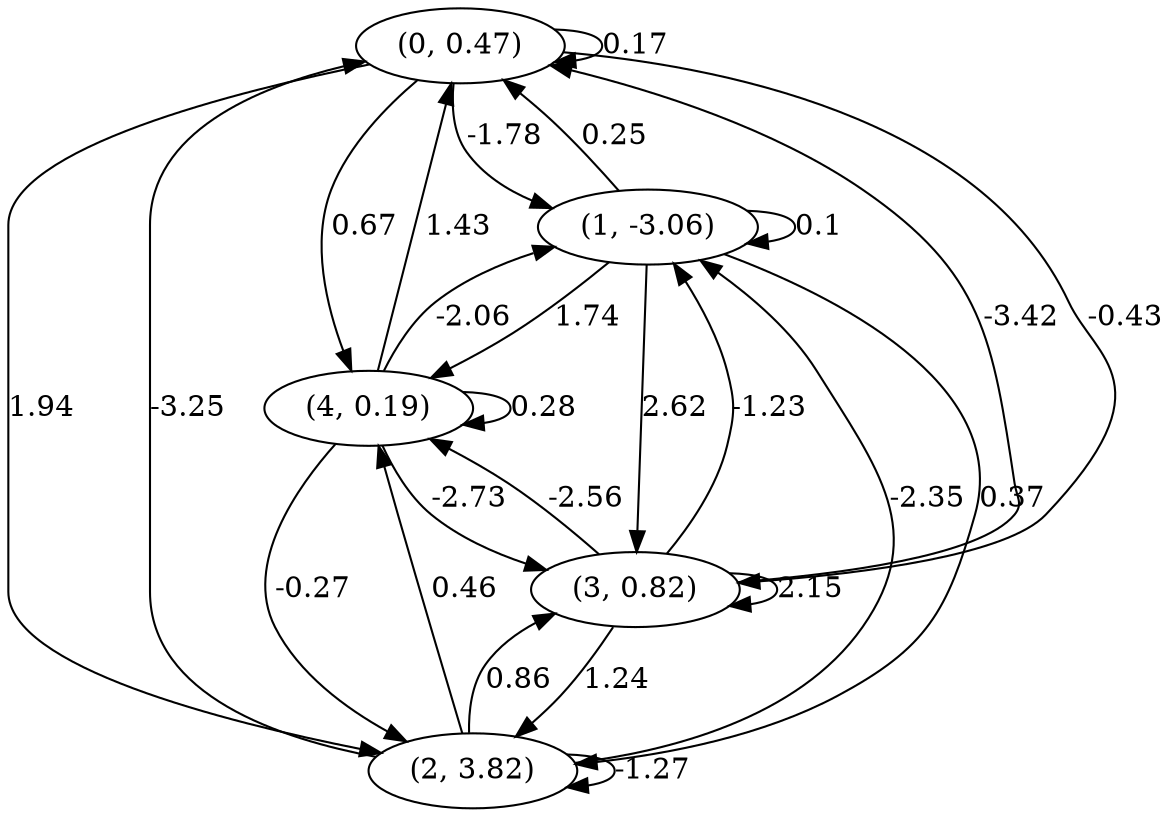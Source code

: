 digraph {
    0 [ label = "(0, 0.47)" ]
    1 [ label = "(1, -3.06)" ]
    2 [ label = "(2, 3.82)" ]
    3 [ label = "(3, 0.82)" ]
    4 [ label = "(4, 0.19)" ]
    0 -> 0 [ label = "0.17" ]
    1 -> 1 [ label = "0.1" ]
    2 -> 2 [ label = "-1.27" ]
    3 -> 3 [ label = "2.15" ]
    4 -> 4 [ label = "0.28" ]
    1 -> 0 [ label = "0.25" ]
    2 -> 0 [ label = "-3.25" ]
    3 -> 0 [ label = "-3.42" ]
    4 -> 0 [ label = "1.43" ]
    0 -> 1 [ label = "-1.78" ]
    2 -> 1 [ label = "-2.35" ]
    3 -> 1 [ label = "-1.23" ]
    4 -> 1 [ label = "-2.06" ]
    0 -> 2 [ label = "1.94" ]
    1 -> 2 [ label = "0.37" ]
    3 -> 2 [ label = "1.24" ]
    4 -> 2 [ label = "-0.27" ]
    0 -> 3 [ label = "-0.43" ]
    1 -> 3 [ label = "2.62" ]
    2 -> 3 [ label = "0.86" ]
    4 -> 3 [ label = "-2.73" ]
    0 -> 4 [ label = "0.67" ]
    1 -> 4 [ label = "1.74" ]
    2 -> 4 [ label = "0.46" ]
    3 -> 4 [ label = "-2.56" ]
}

